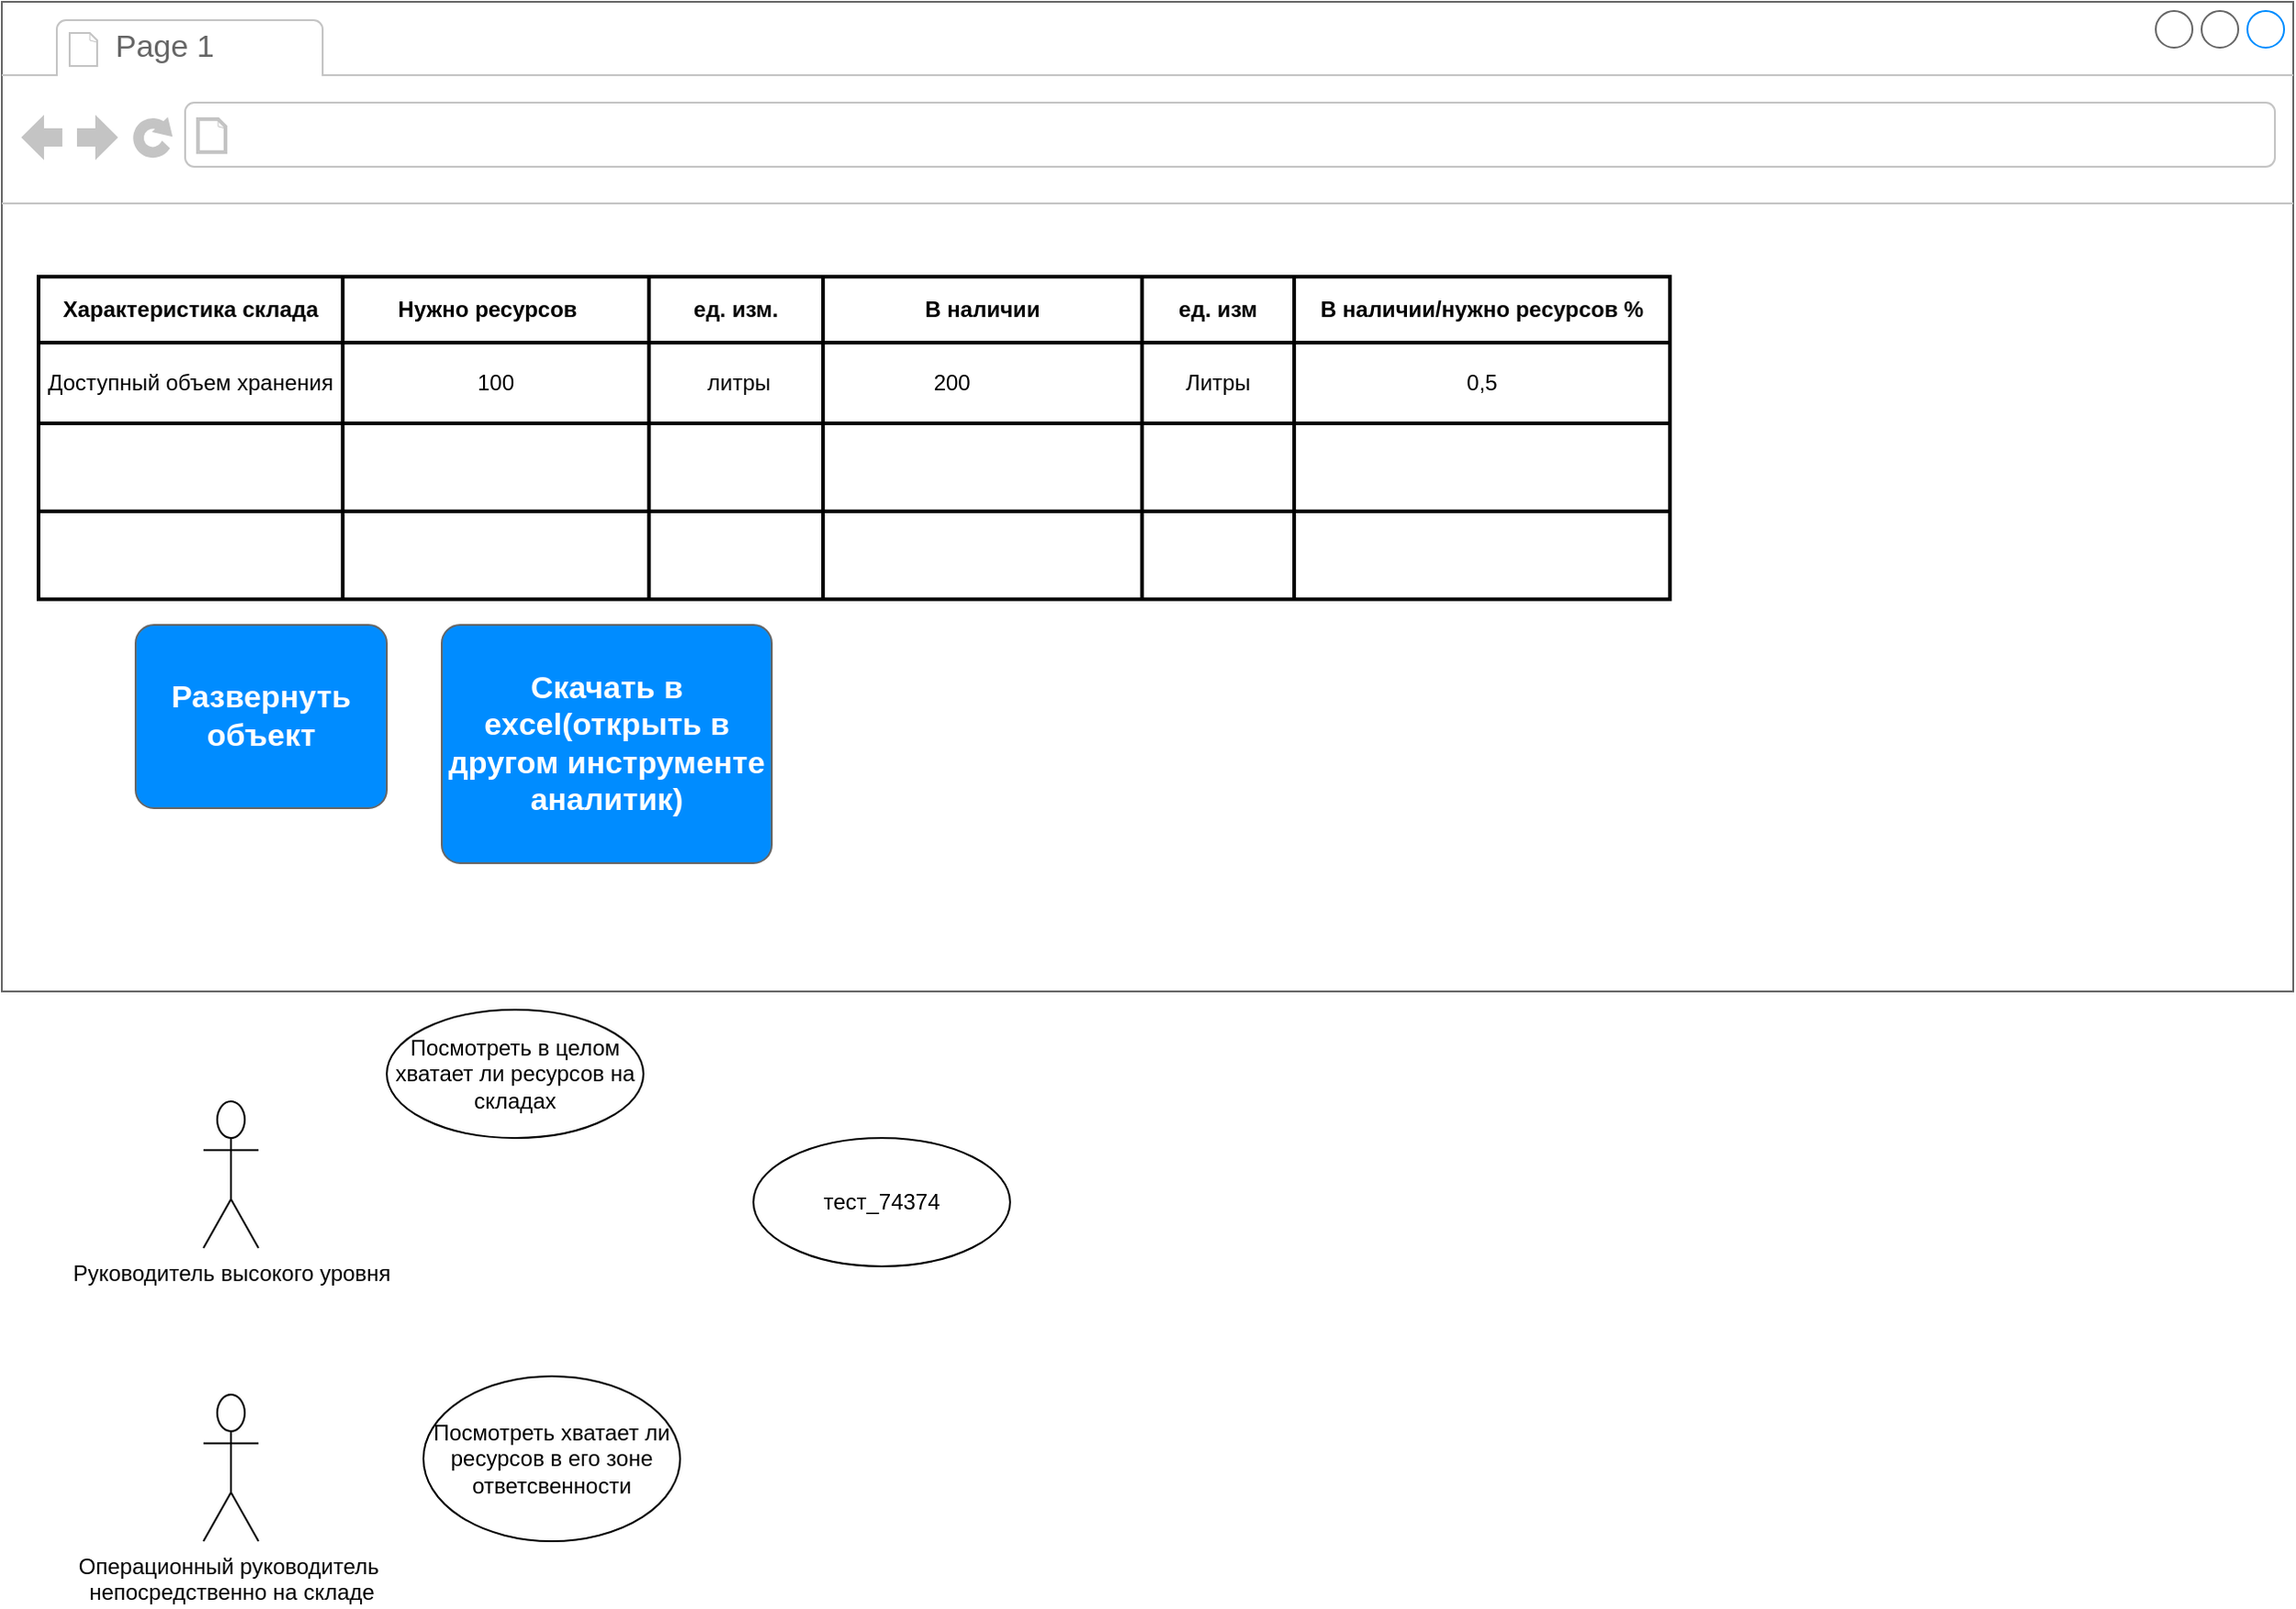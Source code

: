 <mxfile version="24.8.6">
  <diagram name="Page-1" id="c9db0220-8083-56f3-ca83-edcdcd058819">
    <mxGraphModel dx="1050" dy="647" grid="1" gridSize="10" guides="1" tooltips="1" connect="1" arrows="1" fold="1" page="1" pageScale="1.5" pageWidth="826" pageHeight="1169" background="#ffffff" math="0" shadow="0">
      <root>
        <mxCell id="0" style=";html=1;" />
        <mxCell id="1" style=";html=1;" parent="0" />
        <mxCell id="AsuqOmMkcITjoCj8BU9A-4" value="" style="strokeWidth=1;shadow=0;dashed=0;align=center;html=1;shape=mxgraph.mockup.containers.browserWindow;rSize=0;strokeColor=#666666;strokeColor2=#008cff;strokeColor3=#c4c4c4;mainText=,;recursiveResize=0;" parent="1" vertex="1">
          <mxGeometry x="60" y="50" width="1250" height="540" as="geometry" />
        </mxCell>
        <mxCell id="AsuqOmMkcITjoCj8BU9A-5" value="Page 1" style="strokeWidth=1;shadow=0;dashed=0;align=center;html=1;shape=mxgraph.mockup.containers.anchor;fontSize=17;fontColor=#666666;align=left;whiteSpace=wrap;" parent="AsuqOmMkcITjoCj8BU9A-4" vertex="1">
          <mxGeometry x="60" y="12" width="110" height="26" as="geometry" />
        </mxCell>
        <mxCell id="AsuqOmMkcITjoCj8BU9A-6" value="" style="strokeWidth=1;shadow=0;dashed=0;align=center;html=1;shape=mxgraph.mockup.containers.anchor;rSize=0;fontSize=17;fontColor=#666666;align=left;" parent="AsuqOmMkcITjoCj8BU9A-4" vertex="1">
          <mxGeometry x="130" y="60" width="250" height="26" as="geometry" />
        </mxCell>
        <mxCell id="AsuqOmMkcITjoCj8BU9A-9" value="" style="shape=table;html=1;whiteSpace=wrap;startSize=0;container=1;collapsible=0;childLayout=tableLayout;strokeWidth=2;" parent="AsuqOmMkcITjoCj8BU9A-4" vertex="1">
          <mxGeometry x="20" y="150" width="890" height="176" as="geometry" />
        </mxCell>
        <mxCell id="AsuqOmMkcITjoCj8BU9A-10" value="" style="shape=tableRow;horizontal=0;startSize=0;swimlaneHead=0;swimlaneBody=0;top=0;left=0;bottom=0;right=0;collapsible=0;dropTarget=0;fillColor=none;points=[[0,0.5],[1,0.5]];portConstraint=eastwest;" parent="AsuqOmMkcITjoCj8BU9A-9" vertex="1">
          <mxGeometry width="890" height="36" as="geometry" />
        </mxCell>
        <mxCell id="AsuqOmMkcITjoCj8BU9A-11" value="Характеристика склада" style="shape=partialRectangle;html=1;whiteSpace=wrap;connectable=0;fillColor=none;top=0;left=0;bottom=0;right=0;overflow=hidden;fontStyle=1" parent="AsuqOmMkcITjoCj8BU9A-10" vertex="1">
          <mxGeometry width="166" height="36" as="geometry">
            <mxRectangle width="166" height="36" as="alternateBounds" />
          </mxGeometry>
        </mxCell>
        <mxCell id="AsuqOmMkcITjoCj8BU9A-12" value="Нужно ресурсов&lt;span style=&quot;white-space: pre;&quot;&gt;&#x9;&lt;/span&gt;" style="shape=partialRectangle;html=1;whiteSpace=wrap;connectable=0;fillColor=none;top=0;left=0;bottom=0;right=0;overflow=hidden;fontStyle=1" parent="AsuqOmMkcITjoCj8BU9A-10" vertex="1">
          <mxGeometry x="166" width="167" height="36" as="geometry">
            <mxRectangle width="167" height="36" as="alternateBounds" />
          </mxGeometry>
        </mxCell>
        <mxCell id="AsuqOmMkcITjoCj8BU9A-19" value="ед. изм." style="shape=partialRectangle;html=1;whiteSpace=wrap;connectable=0;fillColor=none;top=0;left=0;bottom=0;right=0;overflow=hidden;fontStyle=1" parent="AsuqOmMkcITjoCj8BU9A-10" vertex="1">
          <mxGeometry x="333" width="95" height="36" as="geometry">
            <mxRectangle width="95" height="36" as="alternateBounds" />
          </mxGeometry>
        </mxCell>
        <mxCell id="AsuqOmMkcITjoCj8BU9A-26" value="В наличии" style="shape=partialRectangle;html=1;whiteSpace=wrap;connectable=0;fillColor=none;top=0;left=0;bottom=0;right=0;overflow=hidden;fontStyle=1" parent="AsuqOmMkcITjoCj8BU9A-10" vertex="1">
          <mxGeometry x="428" width="174" height="36" as="geometry">
            <mxRectangle width="174" height="36" as="alternateBounds" />
          </mxGeometry>
        </mxCell>
        <mxCell id="AsuqOmMkcITjoCj8BU9A-30" value="ед. изм" style="shape=partialRectangle;html=1;whiteSpace=wrap;connectable=0;fillColor=none;top=0;left=0;bottom=0;right=0;overflow=hidden;fontStyle=1" parent="AsuqOmMkcITjoCj8BU9A-10" vertex="1">
          <mxGeometry x="602" width="83" height="36" as="geometry">
            <mxRectangle width="83" height="36" as="alternateBounds" />
          </mxGeometry>
        </mxCell>
        <mxCell id="AsuqOmMkcITjoCj8BU9A-34" value="В наличии/нужно ресурсов %" style="shape=partialRectangle;html=1;whiteSpace=wrap;connectable=0;fillColor=none;top=0;left=0;bottom=0;right=0;overflow=hidden;fontStyle=1" parent="AsuqOmMkcITjoCj8BU9A-10" vertex="1">
          <mxGeometry x="685" width="205" height="36" as="geometry">
            <mxRectangle width="205" height="36" as="alternateBounds" />
          </mxGeometry>
        </mxCell>
        <mxCell id="AsuqOmMkcITjoCj8BU9A-13" value="" style="shape=tableRow;horizontal=0;startSize=0;swimlaneHead=0;swimlaneBody=0;top=0;left=0;bottom=0;right=0;collapsible=0;dropTarget=0;fillColor=none;points=[[0,0.5],[1,0.5]];portConstraint=eastwest;" parent="AsuqOmMkcITjoCj8BU9A-9" vertex="1">
          <mxGeometry y="36" width="890" height="44" as="geometry" />
        </mxCell>
        <mxCell id="AsuqOmMkcITjoCj8BU9A-14" value="Доступный объем хранения" style="shape=partialRectangle;html=1;whiteSpace=wrap;connectable=0;fillColor=none;top=0;left=0;bottom=0;right=0;overflow=hidden;" parent="AsuqOmMkcITjoCj8BU9A-13" vertex="1">
          <mxGeometry width="166" height="44" as="geometry">
            <mxRectangle width="166" height="44" as="alternateBounds" />
          </mxGeometry>
        </mxCell>
        <mxCell id="AsuqOmMkcITjoCj8BU9A-15" value="100" style="shape=partialRectangle;html=1;whiteSpace=wrap;connectable=0;fillColor=none;top=0;left=0;bottom=0;right=0;overflow=hidden;" parent="AsuqOmMkcITjoCj8BU9A-13" vertex="1">
          <mxGeometry x="166" width="167" height="44" as="geometry">
            <mxRectangle width="167" height="44" as="alternateBounds" />
          </mxGeometry>
        </mxCell>
        <mxCell id="AsuqOmMkcITjoCj8BU9A-20" value="&amp;nbsp;литры" style="shape=partialRectangle;html=1;whiteSpace=wrap;connectable=0;fillColor=none;top=0;left=0;bottom=0;right=0;overflow=hidden;" parent="AsuqOmMkcITjoCj8BU9A-13" vertex="1">
          <mxGeometry x="333" width="95" height="44" as="geometry">
            <mxRectangle width="95" height="44" as="alternateBounds" />
          </mxGeometry>
        </mxCell>
        <mxCell id="AsuqOmMkcITjoCj8BU9A-27" value="200&lt;span style=&quot;white-space: pre;&quot;&gt;&#x9;&lt;/span&gt;&lt;span style=&quot;white-space: pre;&quot;&gt;&#x9;&lt;/span&gt;" style="shape=partialRectangle;html=1;whiteSpace=wrap;connectable=0;fillColor=none;top=0;left=0;bottom=0;right=0;overflow=hidden;" parent="AsuqOmMkcITjoCj8BU9A-13" vertex="1">
          <mxGeometry x="428" width="174" height="44" as="geometry">
            <mxRectangle width="174" height="44" as="alternateBounds" />
          </mxGeometry>
        </mxCell>
        <mxCell id="AsuqOmMkcITjoCj8BU9A-31" value="Литры" style="shape=partialRectangle;html=1;whiteSpace=wrap;connectable=0;fillColor=none;top=0;left=0;bottom=0;right=0;overflow=hidden;" parent="AsuqOmMkcITjoCj8BU9A-13" vertex="1">
          <mxGeometry x="602" width="83" height="44" as="geometry">
            <mxRectangle width="83" height="44" as="alternateBounds" />
          </mxGeometry>
        </mxCell>
        <mxCell id="AsuqOmMkcITjoCj8BU9A-35" value="0,5" style="shape=partialRectangle;html=1;whiteSpace=wrap;connectable=0;fillColor=none;top=0;left=0;bottom=0;right=0;overflow=hidden;" parent="AsuqOmMkcITjoCj8BU9A-13" vertex="1">
          <mxGeometry x="685" width="205" height="44" as="geometry">
            <mxRectangle width="205" height="44" as="alternateBounds" />
          </mxGeometry>
        </mxCell>
        <mxCell id="AsuqOmMkcITjoCj8BU9A-16" value="" style="shape=tableRow;horizontal=0;startSize=0;swimlaneHead=0;swimlaneBody=0;top=0;left=0;bottom=0;right=0;collapsible=0;dropTarget=0;fillColor=none;points=[[0,0.5],[1,0.5]];portConstraint=eastwest;" parent="AsuqOmMkcITjoCj8BU9A-9" vertex="1">
          <mxGeometry y="80" width="890" height="48" as="geometry" />
        </mxCell>
        <mxCell id="AsuqOmMkcITjoCj8BU9A-17" value="" style="shape=partialRectangle;html=1;whiteSpace=wrap;connectable=0;fillColor=none;top=0;left=0;bottom=0;right=0;overflow=hidden;" parent="AsuqOmMkcITjoCj8BU9A-16" vertex="1">
          <mxGeometry width="166" height="48" as="geometry">
            <mxRectangle width="166" height="48" as="alternateBounds" />
          </mxGeometry>
        </mxCell>
        <mxCell id="AsuqOmMkcITjoCj8BU9A-18" value="" style="shape=partialRectangle;html=1;whiteSpace=wrap;connectable=0;fillColor=none;top=0;left=0;bottom=0;right=0;overflow=hidden;" parent="AsuqOmMkcITjoCj8BU9A-16" vertex="1">
          <mxGeometry x="166" width="167" height="48" as="geometry">
            <mxRectangle width="167" height="48" as="alternateBounds" />
          </mxGeometry>
        </mxCell>
        <mxCell id="AsuqOmMkcITjoCj8BU9A-21" style="shape=partialRectangle;html=1;whiteSpace=wrap;connectable=0;fillColor=none;top=0;left=0;bottom=0;right=0;overflow=hidden;" parent="AsuqOmMkcITjoCj8BU9A-16" vertex="1">
          <mxGeometry x="333" width="95" height="48" as="geometry">
            <mxRectangle width="95" height="48" as="alternateBounds" />
          </mxGeometry>
        </mxCell>
        <mxCell id="AsuqOmMkcITjoCj8BU9A-28" style="shape=partialRectangle;html=1;whiteSpace=wrap;connectable=0;fillColor=none;top=0;left=0;bottom=0;right=0;overflow=hidden;" parent="AsuqOmMkcITjoCj8BU9A-16" vertex="1">
          <mxGeometry x="428" width="174" height="48" as="geometry">
            <mxRectangle width="174" height="48" as="alternateBounds" />
          </mxGeometry>
        </mxCell>
        <mxCell id="AsuqOmMkcITjoCj8BU9A-32" style="shape=partialRectangle;html=1;whiteSpace=wrap;connectable=0;fillColor=none;top=0;left=0;bottom=0;right=0;overflow=hidden;" parent="AsuqOmMkcITjoCj8BU9A-16" vertex="1">
          <mxGeometry x="602" width="83" height="48" as="geometry">
            <mxRectangle width="83" height="48" as="alternateBounds" />
          </mxGeometry>
        </mxCell>
        <mxCell id="AsuqOmMkcITjoCj8BU9A-36" style="shape=partialRectangle;html=1;whiteSpace=wrap;connectable=0;fillColor=none;top=0;left=0;bottom=0;right=0;overflow=hidden;" parent="AsuqOmMkcITjoCj8BU9A-16" vertex="1">
          <mxGeometry x="685" width="205" height="48" as="geometry">
            <mxRectangle width="205" height="48" as="alternateBounds" />
          </mxGeometry>
        </mxCell>
        <mxCell id="AsuqOmMkcITjoCj8BU9A-22" style="shape=tableRow;horizontal=0;startSize=0;swimlaneHead=0;swimlaneBody=0;top=0;left=0;bottom=0;right=0;collapsible=0;dropTarget=0;fillColor=none;points=[[0,0.5],[1,0.5]];portConstraint=eastwest;" parent="AsuqOmMkcITjoCj8BU9A-9" vertex="1">
          <mxGeometry y="128" width="890" height="48" as="geometry" />
        </mxCell>
        <mxCell id="AsuqOmMkcITjoCj8BU9A-23" style="shape=partialRectangle;html=1;whiteSpace=wrap;connectable=0;fillColor=none;top=0;left=0;bottom=0;right=0;overflow=hidden;" parent="AsuqOmMkcITjoCj8BU9A-22" vertex="1">
          <mxGeometry width="166" height="48" as="geometry">
            <mxRectangle width="166" height="48" as="alternateBounds" />
          </mxGeometry>
        </mxCell>
        <mxCell id="AsuqOmMkcITjoCj8BU9A-24" style="shape=partialRectangle;html=1;whiteSpace=wrap;connectable=0;fillColor=none;top=0;left=0;bottom=0;right=0;overflow=hidden;" parent="AsuqOmMkcITjoCj8BU9A-22" vertex="1">
          <mxGeometry x="166" width="167" height="48" as="geometry">
            <mxRectangle width="167" height="48" as="alternateBounds" />
          </mxGeometry>
        </mxCell>
        <mxCell id="AsuqOmMkcITjoCj8BU9A-25" style="shape=partialRectangle;html=1;whiteSpace=wrap;connectable=0;fillColor=none;top=0;left=0;bottom=0;right=0;overflow=hidden;" parent="AsuqOmMkcITjoCj8BU9A-22" vertex="1">
          <mxGeometry x="333" width="95" height="48" as="geometry">
            <mxRectangle width="95" height="48" as="alternateBounds" />
          </mxGeometry>
        </mxCell>
        <mxCell id="AsuqOmMkcITjoCj8BU9A-29" style="shape=partialRectangle;html=1;whiteSpace=wrap;connectable=0;fillColor=none;top=0;left=0;bottom=0;right=0;overflow=hidden;" parent="AsuqOmMkcITjoCj8BU9A-22" vertex="1">
          <mxGeometry x="428" width="174" height="48" as="geometry">
            <mxRectangle width="174" height="48" as="alternateBounds" />
          </mxGeometry>
        </mxCell>
        <mxCell id="AsuqOmMkcITjoCj8BU9A-33" style="shape=partialRectangle;html=1;whiteSpace=wrap;connectable=0;fillColor=none;top=0;left=0;bottom=0;right=0;overflow=hidden;" parent="AsuqOmMkcITjoCj8BU9A-22" vertex="1">
          <mxGeometry x="602" width="83" height="48" as="geometry">
            <mxRectangle width="83" height="48" as="alternateBounds" />
          </mxGeometry>
        </mxCell>
        <mxCell id="AsuqOmMkcITjoCj8BU9A-37" style="shape=partialRectangle;html=1;whiteSpace=wrap;connectable=0;fillColor=none;top=0;left=0;bottom=0;right=0;overflow=hidden;" parent="AsuqOmMkcITjoCj8BU9A-22" vertex="1">
          <mxGeometry x="685" width="205" height="48" as="geometry">
            <mxRectangle width="205" height="48" as="alternateBounds" />
          </mxGeometry>
        </mxCell>
        <mxCell id="AsuqOmMkcITjoCj8BU9A-40" value="Развернуть объект" style="strokeWidth=1;shadow=0;dashed=0;align=center;html=1;shape=mxgraph.mockup.buttons.button;strokeColor=#666666;fontColor=#ffffff;mainText=;buttonStyle=round;fontSize=17;fontStyle=1;fillColor=#008cff;whiteSpace=wrap;" parent="AsuqOmMkcITjoCj8BU9A-4" vertex="1">
          <mxGeometry x="73" y="340" width="137" height="100" as="geometry" />
        </mxCell>
        <mxCell id="AsuqOmMkcITjoCj8BU9A-41" value="Скачать в excel(открыть в другом инструменте аналитик)" style="strokeWidth=1;shadow=0;dashed=0;align=center;html=1;shape=mxgraph.mockup.buttons.button;strokeColor=#666666;fontColor=#ffffff;mainText=;buttonStyle=round;fontSize=17;fontStyle=1;fillColor=#008cff;whiteSpace=wrap;" parent="AsuqOmMkcITjoCj8BU9A-4" vertex="1">
          <mxGeometry x="240" y="340" width="180" height="130" as="geometry" />
        </mxCell>
        <mxCell id="AsuqOmMkcITjoCj8BU9A-38" value="Руководитель высокого уровня" style="shape=umlActor;verticalLabelPosition=bottom;verticalAlign=top;html=1;comic=0;" parent="1" vertex="1">
          <mxGeometry x="170" y="650" width="30" height="80" as="geometry" />
        </mxCell>
        <mxCell id="AsuqOmMkcITjoCj8BU9A-39" value="Посмотреть в целом хватает ли ресурсов на складах" style="ellipse;whiteSpace=wrap;html=1;" parent="1" vertex="1">
          <mxGeometry x="270" y="600" width="140" height="70" as="geometry" />
        </mxCell>
        <mxCell id="AsuqOmMkcITjoCj8BU9A-42" value="Операционный руководитель&amp;nbsp;&lt;div&gt;непосредственно на складе&lt;/div&gt;" style="shape=umlActor;verticalLabelPosition=bottom;verticalAlign=top;html=1;comic=0;" parent="1" vertex="1">
          <mxGeometry x="170" y="810" width="30" height="80" as="geometry" />
        </mxCell>
        <mxCell id="AsuqOmMkcITjoCj8BU9A-43" value="Посмотреть хватает ли ресурсов в его зоне ответсвенности" style="ellipse;whiteSpace=wrap;html=1;" parent="1" vertex="1">
          <mxGeometry x="290" y="800" width="140" height="90" as="geometry" />
        </mxCell>
        <mxCell id="1JDbnDTHxKueeXBHmCyc-1" value="тест_74374" style="ellipse;whiteSpace=wrap;html=1;" parent="1" vertex="1">
          <mxGeometry x="470" y="670" width="140" height="70" as="geometry" />
        </mxCell>
      </root>
    </mxGraphModel>
  </diagram>
</mxfile>
